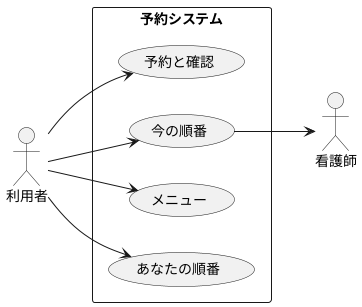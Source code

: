 @startuml ユースケース
left to right direction
actor 利用者
actor 看護師
rectangle 予約システム{
    usecase 予約と確認
    usecase 今の順番
    usecase メニュー
    usecase あなたの順番
}
利用者-->予約と確認
利用者-->今の順番
利用者-->メニュー
利用者-->あなたの順番
今の順番-->看護師
@enduml